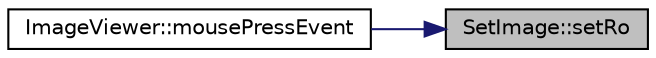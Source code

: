 digraph "SetImage::setRo"
{
 // LATEX_PDF_SIZE
  edge [fontname="Helvetica",fontsize="10",labelfontname="Helvetica",labelfontsize="10"];
  node [fontname="Helvetica",fontsize="10",shape=record];
  rankdir="RL";
  Node1 [label="SetImage::setRo",height=0.2,width=0.4,color="black", fillcolor="grey75", style="filled", fontcolor="black",tooltip=" "];
  Node1 -> Node2 [dir="back",color="midnightblue",fontsize="10",style="solid",fontname="Helvetica"];
  Node2 [label="ImageViewer::mousePressEvent",height=0.2,width=0.4,color="black", fillcolor="white", style="filled",URL="$class_image_viewer.html#ae7372584cca321456fd2b29794e69c00",tooltip=" "];
}
